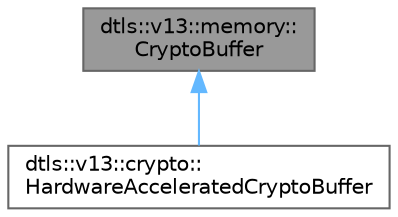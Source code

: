 digraph "dtls::v13::memory::CryptoBuffer"
{
 // LATEX_PDF_SIZE
  bgcolor="transparent";
  edge [fontname=Helvetica,fontsize=10,labelfontname=Helvetica,labelfontsize=10];
  node [fontname=Helvetica,fontsize=10,shape=box,height=0.2,width=0.4];
  Node1 [id="Node000001",label="dtls::v13::memory::\lCryptoBuffer",height=0.2,width=0.4,color="gray40", fillcolor="grey60", style="filled", fontcolor="black",tooltip="Zero-copy cryptographic operations for DTLS v1.3."];
  Node1 -> Node2 [id="edge1_Node000001_Node000002",dir="back",color="steelblue1",style="solid",tooltip=" "];
  Node2 [id="Node000002",label="dtls::v13::crypto::\lHardwareAcceleratedCryptoBuffer",height=0.2,width=0.4,color="gray40", fillcolor="white", style="filled",URL="$classdtls_1_1v13_1_1crypto_1_1HardwareAcceleratedCryptoBuffer.html",tooltip="Hardware-accelerated zero-copy crypto buffer."];
}
